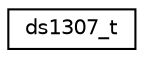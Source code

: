 digraph "Graphical Class Hierarchy"
{
 // LATEX_PDF_SIZE
  edge [fontname="Helvetica",fontsize="10",labelfontname="Helvetica",labelfontsize="10"];
  node [fontname="Helvetica",fontsize="10",shape=record];
  rankdir="LR";
  Node0 [label="ds1307_t",height=0.2,width=0.4,color="black", fillcolor="white", style="filled",URL="$structds1307__t.html",tooltip="Device descriptor for DS1307 devices."];
}

